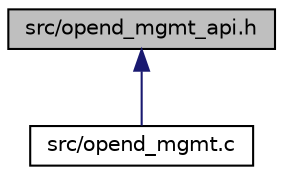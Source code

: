 digraph "src/opend_mgmt_api.h"
{
  edge [fontname="Helvetica",fontsize="10",labelfontname="Helvetica",labelfontsize="10"];
  node [fontname="Helvetica",fontsize="10",shape=record];
  Node3 [label="src/opend_mgmt_api.h",height=0.2,width=0.4,color="black", fillcolor="grey75", style="filled", fontcolor="black"];
  Node3 -> Node4 [dir="back",color="midnightblue",fontsize="10",style="solid",fontname="Helvetica"];
  Node4 [label="src/opend_mgmt.c",height=0.2,width=0.4,color="black", fillcolor="white", style="filled",URL="$opend__mgmt_8c.html"];
}
